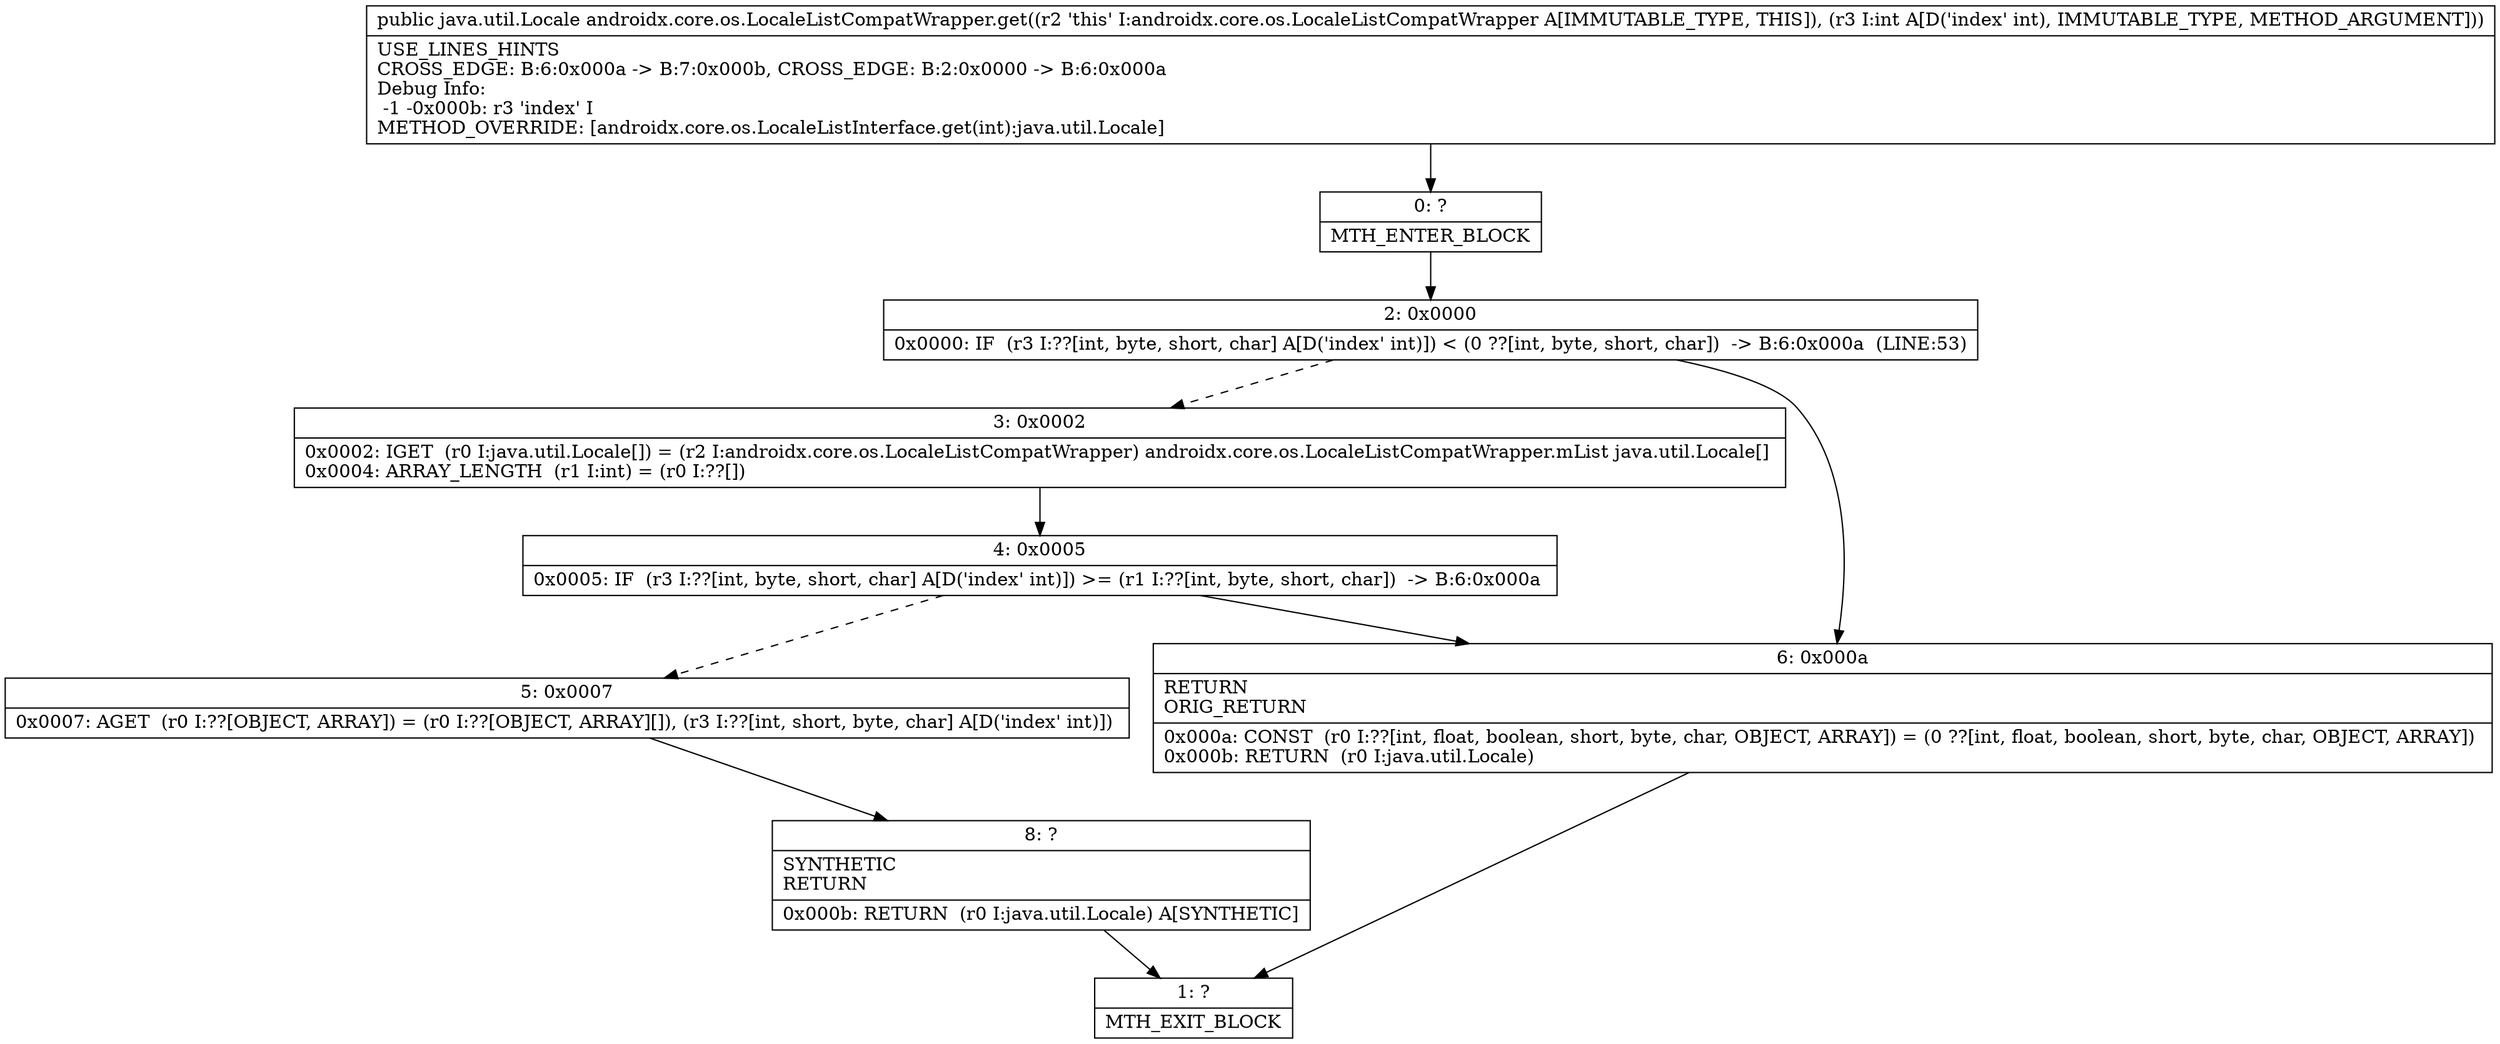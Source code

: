 digraph "CFG forandroidx.core.os.LocaleListCompatWrapper.get(I)Ljava\/util\/Locale;" {
Node_0 [shape=record,label="{0\:\ ?|MTH_ENTER_BLOCK\l}"];
Node_2 [shape=record,label="{2\:\ 0x0000|0x0000: IF  (r3 I:??[int, byte, short, char] A[D('index' int)]) \< (0 ??[int, byte, short, char])  \-\> B:6:0x000a  (LINE:53)\l}"];
Node_3 [shape=record,label="{3\:\ 0x0002|0x0002: IGET  (r0 I:java.util.Locale[]) = (r2 I:androidx.core.os.LocaleListCompatWrapper) androidx.core.os.LocaleListCompatWrapper.mList java.util.Locale[] \l0x0004: ARRAY_LENGTH  (r1 I:int) = (r0 I:??[]) \l}"];
Node_4 [shape=record,label="{4\:\ 0x0005|0x0005: IF  (r3 I:??[int, byte, short, char] A[D('index' int)]) \>= (r1 I:??[int, byte, short, char])  \-\> B:6:0x000a \l}"];
Node_5 [shape=record,label="{5\:\ 0x0007|0x0007: AGET  (r0 I:??[OBJECT, ARRAY]) = (r0 I:??[OBJECT, ARRAY][]), (r3 I:??[int, short, byte, char] A[D('index' int)]) \l}"];
Node_8 [shape=record,label="{8\:\ ?|SYNTHETIC\lRETURN\l|0x000b: RETURN  (r0 I:java.util.Locale) A[SYNTHETIC]\l}"];
Node_1 [shape=record,label="{1\:\ ?|MTH_EXIT_BLOCK\l}"];
Node_6 [shape=record,label="{6\:\ 0x000a|RETURN\lORIG_RETURN\l|0x000a: CONST  (r0 I:??[int, float, boolean, short, byte, char, OBJECT, ARRAY]) = (0 ??[int, float, boolean, short, byte, char, OBJECT, ARRAY]) \l0x000b: RETURN  (r0 I:java.util.Locale) \l}"];
MethodNode[shape=record,label="{public java.util.Locale androidx.core.os.LocaleListCompatWrapper.get((r2 'this' I:androidx.core.os.LocaleListCompatWrapper A[IMMUTABLE_TYPE, THIS]), (r3 I:int A[D('index' int), IMMUTABLE_TYPE, METHOD_ARGUMENT]))  | USE_LINES_HINTS\lCROSS_EDGE: B:6:0x000a \-\> B:7:0x000b, CROSS_EDGE: B:2:0x0000 \-\> B:6:0x000a\lDebug Info:\l  \-1 \-0x000b: r3 'index' I\lMETHOD_OVERRIDE: [androidx.core.os.LocaleListInterface.get(int):java.util.Locale]\l}"];
MethodNode -> Node_0;Node_0 -> Node_2;
Node_2 -> Node_3[style=dashed];
Node_2 -> Node_6;
Node_3 -> Node_4;
Node_4 -> Node_5[style=dashed];
Node_4 -> Node_6;
Node_5 -> Node_8;
Node_8 -> Node_1;
Node_6 -> Node_1;
}

